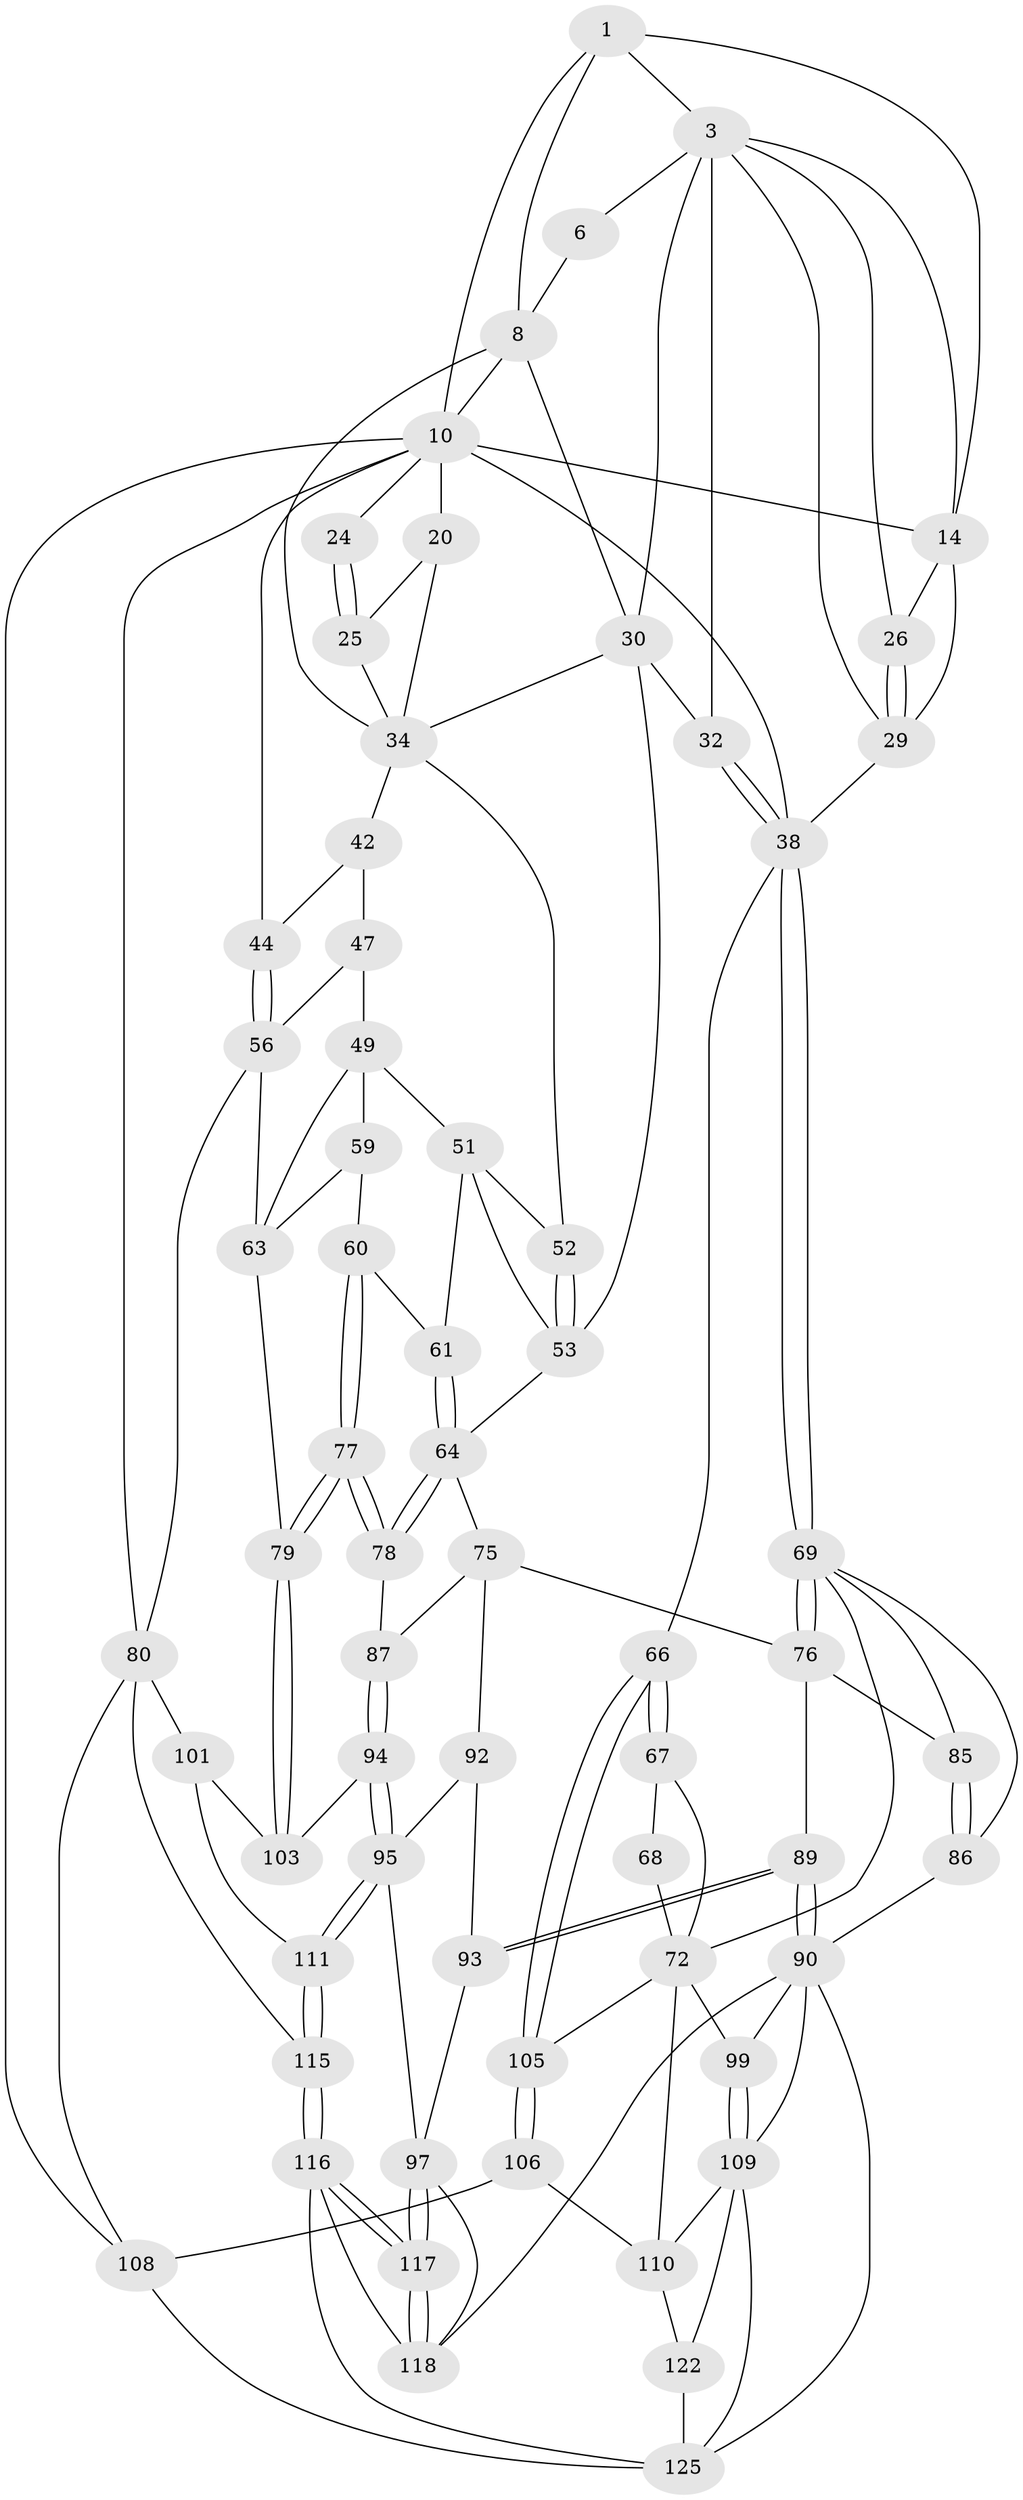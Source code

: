 // original degree distribution, {3: 0.046875, 4: 0.203125, 5: 0.5, 6: 0.25}
// Generated by graph-tools (version 1.1) at 2025/27/03/15/25 16:27:59]
// undirected, 64 vertices, 148 edges
graph export_dot {
graph [start="1"]
  node [color=gray90,style=filled];
  1 [pos="+0.4413112021925548+0",super="+2+7"];
  3 [pos="+0.30355833932997395+0.09076517418514767",super="+18+4"];
  6 [pos="+0.39596593273610764+0"];
  8 [pos="+0.47189890195511297+0.12904194777944938",super="+9+17"];
  10 [pos="+0.5658241953752752+0",super="+16+11"];
  14 [pos="+0+0",super="+15+27"];
  20 [pos="+0.6783925398002177+0.10637110822603604",super="+21"];
  24 [pos="+0.9037986853538937+0.17856398367751955"];
  25 [pos="+0.8274322249050712+0.18710391412371657"];
  26 [pos="+0.1780050923539435+0.12326568195794983"];
  29 [pos="+0.19221219461173814+0.17210819891590642",super="+33"];
  30 [pos="+0.39602785107544264+0.17483423882768906",super="+31"];
  32 [pos="+0.3440315891919986+0.36085357374275495"];
  34 [pos="+0.751436989465806+0.19966761529487764",super="+41+35"];
  38 [pos="+0.2939713872235018+0.38778629910452456",super="+39"];
  42 [pos="+0.94686157075829+0.2659179273685348",super="+43+45"];
  44 [pos="+1+0.3516846780582291"];
  47 [pos="+0.8428498212073695+0.350113678960207",super="+48"];
  49 [pos="+0.8186268254389516+0.4049591772215537",super="+58+50"];
  51 [pos="+0.6835849889695506+0.3753057484244331",super="+54"];
  52 [pos="+0.6487920420461479+0.31757840314231606"];
  53 [pos="+0.460315106414156+0.4325361669269173",super="+55"];
  56 [pos="+1+0.5470171706732946",super="+62"];
  59 [pos="+0.7910524842983226+0.5124439480967276"];
  60 [pos="+0.7405298661919142+0.5366656940838876"];
  61 [pos="+0.689632508210931+0.5102039411393376"];
  63 [pos="+0.958128973901111+0.5986925939886747",super="+74"];
  64 [pos="+0.6377650930348211+0.5862803523441957",super="+65"];
  66 [pos="+0+0.48231968278524395"];
  67 [pos="+0.056550969855221754+0.6007614424636675"];
  68 [pos="+0.2410408472099558+0.40489323142649125"];
  69 [pos="+0.2802198533133476+0.5309641670691019",super="+70"];
  72 [pos="+0.11926682287069268+0.6398096070506947",super="+73+100"];
  75 [pos="+0.4666370496902689+0.5646147682840352",super="+88"];
  76 [pos="+0.3747669083359468+0.6369768013354802",super="+82"];
  77 [pos="+0.7615048293859362+0.6562086548975313"];
  78 [pos="+0.6423252611437689+0.6319247639338419"];
  79 [pos="+0.799889700559759+0.6863399420213361"];
  80 [pos="+1+1",super="+127+81"];
  85 [pos="+0.24237911495589898+0.662266631991575"];
  86 [pos="+0.22072690735633563+0.6743203819914152"];
  87 [pos="+0.606723811564084+0.663884307971027"];
  89 [pos="+0.3499736245943083+0.7719282149881683"];
  90 [pos="+0.34745098977742195+0.7806458007783105",super="+112+91"];
  92 [pos="+0.5058138669913128+0.6661726099400364"];
  93 [pos="+0.48574610942016055+0.6855866260423993"];
  94 [pos="+0.6156913684432931+0.760497229071537"];
  95 [pos="+0.5836495234253183+0.8119269412287353",super="+96"];
  97 [pos="+0.5104818817884249+0.8191431781312705",super="+98"];
  99 [pos="+0.2053063677355846+0.8026448184950538"];
  101 [pos="+0.8168433519610035+0.8301856660100256",super="+102"];
  103 [pos="+0.7917239754724337+0.7463098696504189"];
  105 [pos="+0+0.9581579605212434"];
  106 [pos="+0+1",super="+107"];
  108 [pos="+0+1"];
  109 [pos="+0.1783072791358287+0.8378411836889125",super="+114"];
  110 [pos="+0.15415620216996123+0.84183173547304",super="+120"];
  111 [pos="+0.6237248869704755+0.8713082373297392"];
  115 [pos="+0.6171425415160801+1"];
  116 [pos="+0.605459658908176+1",super="+124"];
  117 [pos="+0.5449099211422216+1"];
  118 [pos="+0.40868651332022127+0.8326811230943181",super="+119"];
  122 [pos="+0.1441354651964825+0.9377314049235872"];
  125 [pos="+0.2792849844177525+1",super="+128+126"];
  1 -- 3;
  1 -- 8;
  1 -- 10;
  1 -- 14;
  3 -- 26;
  3 -- 14;
  3 -- 32;
  3 -- 6;
  3 -- 29;
  3 -- 30;
  6 -- 8;
  8 -- 30;
  8 -- 10;
  8 -- 34;
  10 -- 20 [weight=2];
  10 -- 108;
  10 -- 44;
  10 -- 14;
  10 -- 80;
  10 -- 24;
  10 -- 38;
  14 -- 26;
  14 -- 29;
  20 -- 25;
  20 -- 34;
  24 -- 25;
  24 -- 25;
  25 -- 34;
  26 -- 29;
  26 -- 29;
  29 -- 38;
  30 -- 32;
  30 -- 53;
  30 -- 34;
  32 -- 38;
  32 -- 38;
  34 -- 52;
  34 -- 42;
  38 -- 69;
  38 -- 69;
  38 -- 66;
  42 -- 44;
  42 -- 47 [weight=2];
  44 -- 56;
  44 -- 56;
  47 -- 56;
  47 -- 49;
  49 -- 59;
  49 -- 63;
  49 -- 51 [weight=2];
  51 -- 52;
  51 -- 61;
  51 -- 53;
  52 -- 53;
  52 -- 53;
  53 -- 64;
  56 -- 63;
  56 -- 80;
  59 -- 60;
  59 -- 63;
  60 -- 61;
  60 -- 77;
  60 -- 77;
  61 -- 64;
  61 -- 64;
  63 -- 79;
  64 -- 78;
  64 -- 78;
  64 -- 75;
  66 -- 67;
  66 -- 67;
  66 -- 105;
  66 -- 105;
  67 -- 68;
  67 -- 72;
  68 -- 72;
  69 -- 76 [weight=2];
  69 -- 76;
  69 -- 85;
  69 -- 86;
  69 -- 72;
  72 -- 105;
  72 -- 99;
  72 -- 110;
  75 -- 76;
  75 -- 92;
  75 -- 87;
  76 -- 89;
  76 -- 85;
  77 -- 78;
  77 -- 78;
  77 -- 79;
  77 -- 79;
  78 -- 87;
  79 -- 103;
  79 -- 103;
  80 -- 108;
  80 -- 115;
  80 -- 101 [weight=2];
  85 -- 86;
  85 -- 86;
  86 -- 90;
  87 -- 94;
  87 -- 94;
  89 -- 90;
  89 -- 90;
  89 -- 93;
  89 -- 93;
  90 -- 118;
  90 -- 125;
  90 -- 99;
  90 -- 109;
  92 -- 93;
  92 -- 95;
  93 -- 97;
  94 -- 95;
  94 -- 95;
  94 -- 103;
  95 -- 111;
  95 -- 111;
  95 -- 97;
  97 -- 117;
  97 -- 117;
  97 -- 118;
  99 -- 109;
  99 -- 109;
  101 -- 103;
  101 -- 111;
  105 -- 106;
  105 -- 106;
  106 -- 108;
  106 -- 110 [weight=2];
  108 -- 125;
  109 -- 110;
  109 -- 125;
  109 -- 122;
  110 -- 122;
  111 -- 115;
  111 -- 115;
  115 -- 116;
  115 -- 116;
  116 -- 117;
  116 -- 117;
  116 -- 125;
  116 -- 118;
  117 -- 118;
  117 -- 118;
  122 -- 125;
}
